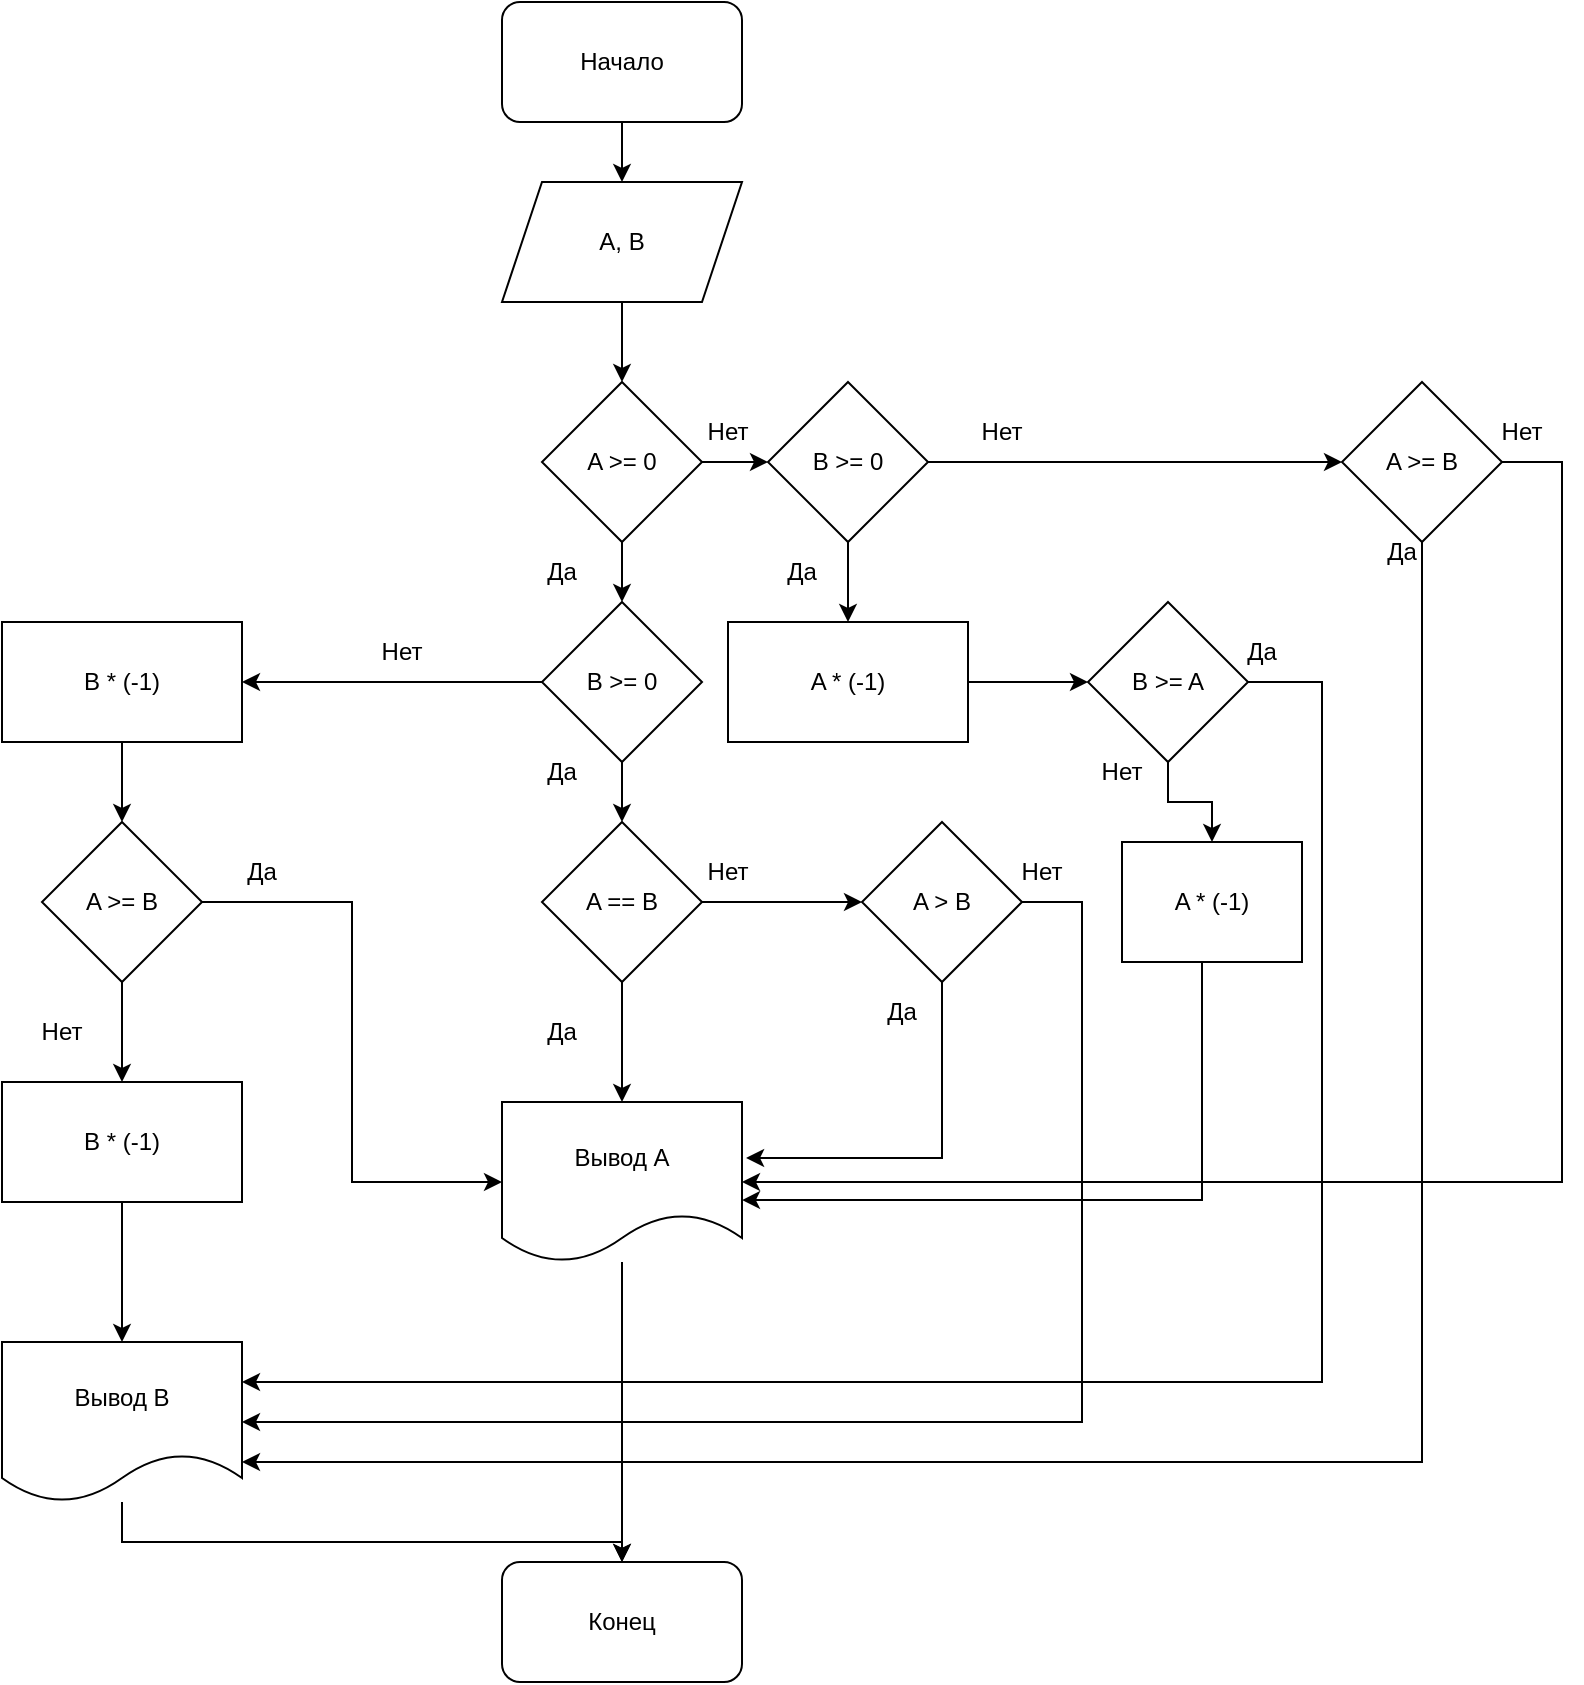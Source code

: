 <mxfile version="20.0.4" type="github">
  <diagram id="15Et1ajyU1Ul9xpJ5kJj" name="Page-1">
    <mxGraphModel dx="1422" dy="765" grid="1" gridSize="10" guides="1" tooltips="1" connect="1" arrows="1" fold="1" page="1" pageScale="1" pageWidth="3300" pageHeight="4681" math="0" shadow="0">
      <root>
        <mxCell id="0" />
        <mxCell id="1" parent="0" />
        <mxCell id="at7NfL0N05Y1dKr3B3kX-13" value="" style="edgeStyle=orthogonalEdgeStyle;rounded=0;orthogonalLoop=1;jettySize=auto;html=1;" edge="1" parent="1" source="at7NfL0N05Y1dKr3B3kX-1" target="at7NfL0N05Y1dKr3B3kX-2">
          <mxGeometry relative="1" as="geometry" />
        </mxCell>
        <mxCell id="at7NfL0N05Y1dKr3B3kX-1" value="Начало" style="rounded=1;whiteSpace=wrap;html=1;" vertex="1" parent="1">
          <mxGeometry x="330" y="40" width="120" height="60" as="geometry" />
        </mxCell>
        <mxCell id="at7NfL0N05Y1dKr3B3kX-12" value="" style="edgeStyle=orthogonalEdgeStyle;rounded=0;orthogonalLoop=1;jettySize=auto;html=1;" edge="1" parent="1" source="at7NfL0N05Y1dKr3B3kX-2" target="at7NfL0N05Y1dKr3B3kX-3">
          <mxGeometry relative="1" as="geometry" />
        </mxCell>
        <mxCell id="at7NfL0N05Y1dKr3B3kX-2" value="A, B" style="shape=parallelogram;perimeter=parallelogramPerimeter;whiteSpace=wrap;html=1;fixedSize=1;" vertex="1" parent="1">
          <mxGeometry x="330" y="130" width="120" height="60" as="geometry" />
        </mxCell>
        <mxCell id="at7NfL0N05Y1dKr3B3kX-8" value="" style="edgeStyle=orthogonalEdgeStyle;rounded=0;orthogonalLoop=1;jettySize=auto;html=1;" edge="1" parent="1" source="at7NfL0N05Y1dKr3B3kX-3" target="at7NfL0N05Y1dKr3B3kX-4">
          <mxGeometry relative="1" as="geometry" />
        </mxCell>
        <mxCell id="at7NfL0N05Y1dKr3B3kX-11" value="" style="edgeStyle=orthogonalEdgeStyle;rounded=0;orthogonalLoop=1;jettySize=auto;html=1;" edge="1" parent="1" source="at7NfL0N05Y1dKr3B3kX-3" target="at7NfL0N05Y1dKr3B3kX-7">
          <mxGeometry relative="1" as="geometry" />
        </mxCell>
        <mxCell id="at7NfL0N05Y1dKr3B3kX-3" value="A &amp;gt;= 0" style="rhombus;whiteSpace=wrap;html=1;" vertex="1" parent="1">
          <mxGeometry x="350" y="230" width="80" height="80" as="geometry" />
        </mxCell>
        <mxCell id="at7NfL0N05Y1dKr3B3kX-9" value="" style="edgeStyle=orthogonalEdgeStyle;rounded=0;orthogonalLoop=1;jettySize=auto;html=1;" edge="1" parent="1" source="at7NfL0N05Y1dKr3B3kX-4" target="at7NfL0N05Y1dKr3B3kX-5">
          <mxGeometry relative="1" as="geometry" />
        </mxCell>
        <mxCell id="at7NfL0N05Y1dKr3B3kX-38" value="" style="edgeStyle=orthogonalEdgeStyle;rounded=0;orthogonalLoop=1;jettySize=auto;html=1;entryX=1;entryY=0.5;entryDx=0;entryDy=0;" edge="1" parent="1" source="at7NfL0N05Y1dKr3B3kX-4" target="at7NfL0N05Y1dKr3B3kX-37">
          <mxGeometry relative="1" as="geometry">
            <mxPoint x="323" y="380" as="targetPoint" />
          </mxGeometry>
        </mxCell>
        <mxCell id="at7NfL0N05Y1dKr3B3kX-4" value="B &amp;gt;= 0" style="rhombus;whiteSpace=wrap;html=1;" vertex="1" parent="1">
          <mxGeometry x="350" y="340" width="80" height="80" as="geometry" />
        </mxCell>
        <mxCell id="at7NfL0N05Y1dKr3B3kX-10" value="" style="edgeStyle=orthogonalEdgeStyle;rounded=0;orthogonalLoop=1;jettySize=auto;html=1;" edge="1" parent="1" source="at7NfL0N05Y1dKr3B3kX-5" target="at7NfL0N05Y1dKr3B3kX-6">
          <mxGeometry relative="1" as="geometry" />
        </mxCell>
        <mxCell id="at7NfL0N05Y1dKr3B3kX-50" value="" style="edgeStyle=orthogonalEdgeStyle;rounded=0;orthogonalLoop=1;jettySize=auto;html=1;" edge="1" parent="1" source="at7NfL0N05Y1dKr3B3kX-5" target="at7NfL0N05Y1dKr3B3kX-49">
          <mxGeometry relative="1" as="geometry" />
        </mxCell>
        <mxCell id="at7NfL0N05Y1dKr3B3kX-5" value="A == B" style="rhombus;whiteSpace=wrap;html=1;" vertex="1" parent="1">
          <mxGeometry x="350" y="450" width="80" height="80" as="geometry" />
        </mxCell>
        <mxCell id="at7NfL0N05Y1dKr3B3kX-68" style="edgeStyle=orthogonalEdgeStyle;rounded=0;orthogonalLoop=1;jettySize=auto;html=1;" edge="1" parent="1" source="at7NfL0N05Y1dKr3B3kX-6">
          <mxGeometry relative="1" as="geometry">
            <mxPoint x="390" y="820" as="targetPoint" />
          </mxGeometry>
        </mxCell>
        <mxCell id="at7NfL0N05Y1dKr3B3kX-6" value="Вывод A" style="shape=document;whiteSpace=wrap;html=1;boundedLbl=1;" vertex="1" parent="1">
          <mxGeometry x="330" y="590" width="120" height="80" as="geometry" />
        </mxCell>
        <mxCell id="at7NfL0N05Y1dKr3B3kX-31" value="" style="edgeStyle=orthogonalEdgeStyle;rounded=0;orthogonalLoop=1;jettySize=auto;html=1;entryX=0.5;entryY=0;entryDx=0;entryDy=0;" edge="1" parent="1" source="at7NfL0N05Y1dKr3B3kX-7" target="at7NfL0N05Y1dKr3B3kX-55">
          <mxGeometry relative="1" as="geometry">
            <mxPoint x="503" y="340" as="targetPoint" />
          </mxGeometry>
        </mxCell>
        <mxCell id="at7NfL0N05Y1dKr3B3kX-54" value="" style="edgeStyle=orthogonalEdgeStyle;rounded=0;orthogonalLoop=1;jettySize=auto;html=1;" edge="1" parent="1" source="at7NfL0N05Y1dKr3B3kX-7" target="at7NfL0N05Y1dKr3B3kX-53">
          <mxGeometry relative="1" as="geometry" />
        </mxCell>
        <mxCell id="at7NfL0N05Y1dKr3B3kX-7" value="B &amp;gt;= 0" style="rhombus;whiteSpace=wrap;html=1;" vertex="1" parent="1">
          <mxGeometry x="463" y="230" width="80" height="80" as="geometry" />
        </mxCell>
        <mxCell id="at7NfL0N05Y1dKr3B3kX-14" value="Да" style="text;html=1;strokeColor=none;fillColor=none;align=center;verticalAlign=middle;whiteSpace=wrap;rounded=0;" vertex="1" parent="1">
          <mxGeometry x="750" y="300" width="60" height="30" as="geometry" />
        </mxCell>
        <mxCell id="at7NfL0N05Y1dKr3B3kX-15" value="Да" style="text;html=1;strokeColor=none;fillColor=none;align=center;verticalAlign=middle;whiteSpace=wrap;rounded=0;" vertex="1" parent="1">
          <mxGeometry x="680" y="350" width="60" height="30" as="geometry" />
        </mxCell>
        <mxCell id="at7NfL0N05Y1dKr3B3kX-16" value="Да" style="text;html=1;strokeColor=none;fillColor=none;align=center;verticalAlign=middle;whiteSpace=wrap;rounded=0;" vertex="1" parent="1">
          <mxGeometry x="500" y="530" width="60" height="30" as="geometry" />
        </mxCell>
        <mxCell id="at7NfL0N05Y1dKr3B3kX-17" value="Да" style="text;html=1;strokeColor=none;fillColor=none;align=center;verticalAlign=middle;whiteSpace=wrap;rounded=0;" vertex="1" parent="1">
          <mxGeometry x="180" y="460" width="60" height="30" as="geometry" />
        </mxCell>
        <mxCell id="at7NfL0N05Y1dKr3B3kX-18" value="Да" style="text;html=1;strokeColor=none;fillColor=none;align=center;verticalAlign=middle;whiteSpace=wrap;rounded=0;" vertex="1" parent="1">
          <mxGeometry x="450" y="310" width="60" height="30" as="geometry" />
        </mxCell>
        <mxCell id="at7NfL0N05Y1dKr3B3kX-19" value="Да" style="text;html=1;strokeColor=none;fillColor=none;align=center;verticalAlign=middle;whiteSpace=wrap;rounded=0;" vertex="1" parent="1">
          <mxGeometry x="330" y="540" width="60" height="30" as="geometry" />
        </mxCell>
        <mxCell id="at7NfL0N05Y1dKr3B3kX-20" value="Да" style="text;html=1;strokeColor=none;fillColor=none;align=center;verticalAlign=middle;whiteSpace=wrap;rounded=0;" vertex="1" parent="1">
          <mxGeometry x="330" y="410" width="60" height="30" as="geometry" />
        </mxCell>
        <mxCell id="at7NfL0N05Y1dKr3B3kX-21" value="Да" style="text;html=1;strokeColor=none;fillColor=none;align=center;verticalAlign=middle;whiteSpace=wrap;rounded=0;" vertex="1" parent="1">
          <mxGeometry x="330" y="310" width="60" height="30" as="geometry" />
        </mxCell>
        <mxCell id="at7NfL0N05Y1dKr3B3kX-23" value="Нет" style="text;html=1;strokeColor=none;fillColor=none;align=center;verticalAlign=middle;whiteSpace=wrap;rounded=0;" vertex="1" parent="1">
          <mxGeometry x="810" y="240" width="60" height="30" as="geometry" />
        </mxCell>
        <mxCell id="at7NfL0N05Y1dKr3B3kX-24" value="Нет" style="text;html=1;strokeColor=none;fillColor=none;align=center;verticalAlign=middle;whiteSpace=wrap;rounded=0;" vertex="1" parent="1">
          <mxGeometry x="610" y="410" width="60" height="30" as="geometry" />
        </mxCell>
        <mxCell id="at7NfL0N05Y1dKr3B3kX-25" value="Нет" style="text;html=1;strokeColor=none;fillColor=none;align=center;verticalAlign=middle;whiteSpace=wrap;rounded=0;" vertex="1" parent="1">
          <mxGeometry x="550" y="240" width="60" height="30" as="geometry" />
        </mxCell>
        <mxCell id="at7NfL0N05Y1dKr3B3kX-26" value="Нет" style="text;html=1;strokeColor=none;fillColor=none;align=center;verticalAlign=middle;whiteSpace=wrap;rounded=0;" vertex="1" parent="1">
          <mxGeometry x="570" y="460" width="60" height="30" as="geometry" />
        </mxCell>
        <mxCell id="at7NfL0N05Y1dKr3B3kX-27" value="Нет" style="text;html=1;strokeColor=none;fillColor=none;align=center;verticalAlign=middle;whiteSpace=wrap;rounded=0;" vertex="1" parent="1">
          <mxGeometry x="250" y="350" width="60" height="30" as="geometry" />
        </mxCell>
        <mxCell id="at7NfL0N05Y1dKr3B3kX-28" value="Нет" style="text;html=1;strokeColor=none;fillColor=none;align=center;verticalAlign=middle;whiteSpace=wrap;rounded=0;" vertex="1" parent="1">
          <mxGeometry x="80" y="540" width="60" height="30" as="geometry" />
        </mxCell>
        <mxCell id="at7NfL0N05Y1dKr3B3kX-29" value="Нет" style="text;html=1;strokeColor=none;fillColor=none;align=center;verticalAlign=middle;whiteSpace=wrap;rounded=0;" vertex="1" parent="1">
          <mxGeometry x="413" y="240" width="60" height="30" as="geometry" />
        </mxCell>
        <mxCell id="at7NfL0N05Y1dKr3B3kX-40" value="" style="edgeStyle=orthogonalEdgeStyle;rounded=0;orthogonalLoop=1;jettySize=auto;html=1;" edge="1" parent="1" source="at7NfL0N05Y1dKr3B3kX-37" target="at7NfL0N05Y1dKr3B3kX-39">
          <mxGeometry relative="1" as="geometry" />
        </mxCell>
        <mxCell id="at7NfL0N05Y1dKr3B3kX-37" value="B * (-1)" style="whiteSpace=wrap;html=1;" vertex="1" parent="1">
          <mxGeometry x="80" y="350" width="120" height="60" as="geometry" />
        </mxCell>
        <mxCell id="at7NfL0N05Y1dKr3B3kX-41" style="edgeStyle=orthogonalEdgeStyle;rounded=0;orthogonalLoop=1;jettySize=auto;html=1;entryX=0;entryY=0.5;entryDx=0;entryDy=0;" edge="1" parent="1" source="at7NfL0N05Y1dKr3B3kX-39" target="at7NfL0N05Y1dKr3B3kX-6">
          <mxGeometry relative="1" as="geometry" />
        </mxCell>
        <mxCell id="at7NfL0N05Y1dKr3B3kX-45" value="" style="edgeStyle=orthogonalEdgeStyle;rounded=0;orthogonalLoop=1;jettySize=auto;html=1;" edge="1" parent="1" source="at7NfL0N05Y1dKr3B3kX-39" target="at7NfL0N05Y1dKr3B3kX-44">
          <mxGeometry relative="1" as="geometry" />
        </mxCell>
        <mxCell id="at7NfL0N05Y1dKr3B3kX-39" value="A &amp;gt;= B" style="rhombus;whiteSpace=wrap;html=1;" vertex="1" parent="1">
          <mxGeometry x="100" y="450" width="80" height="80" as="geometry" />
        </mxCell>
        <mxCell id="at7NfL0N05Y1dKr3B3kX-47" value="" style="edgeStyle=orthogonalEdgeStyle;rounded=0;orthogonalLoop=1;jettySize=auto;html=1;" edge="1" parent="1" source="at7NfL0N05Y1dKr3B3kX-44" target="at7NfL0N05Y1dKr3B3kX-46">
          <mxGeometry relative="1" as="geometry" />
        </mxCell>
        <mxCell id="at7NfL0N05Y1dKr3B3kX-44" value="B * (-1)" style="whiteSpace=wrap;html=1;" vertex="1" parent="1">
          <mxGeometry x="80" y="580" width="120" height="60" as="geometry" />
        </mxCell>
        <mxCell id="at7NfL0N05Y1dKr3B3kX-67" style="edgeStyle=orthogonalEdgeStyle;rounded=0;orthogonalLoop=1;jettySize=auto;html=1;entryX=0.5;entryY=0;entryDx=0;entryDy=0;" edge="1" parent="1" source="at7NfL0N05Y1dKr3B3kX-46" target="at7NfL0N05Y1dKr3B3kX-66">
          <mxGeometry relative="1" as="geometry">
            <Array as="points">
              <mxPoint x="140" y="810" />
              <mxPoint x="390" y="810" />
            </Array>
          </mxGeometry>
        </mxCell>
        <mxCell id="at7NfL0N05Y1dKr3B3kX-46" value="Вывод B" style="shape=document;whiteSpace=wrap;html=1;boundedLbl=1;" vertex="1" parent="1">
          <mxGeometry x="80" y="710" width="120" height="80" as="geometry" />
        </mxCell>
        <mxCell id="at7NfL0N05Y1dKr3B3kX-51" style="edgeStyle=orthogonalEdgeStyle;rounded=0;orthogonalLoop=1;jettySize=auto;html=1;entryX=1.017;entryY=0.35;entryDx=0;entryDy=0;entryPerimeter=0;" edge="1" parent="1" source="at7NfL0N05Y1dKr3B3kX-49" target="at7NfL0N05Y1dKr3B3kX-6">
          <mxGeometry relative="1" as="geometry">
            <mxPoint x="550" y="620" as="targetPoint" />
            <Array as="points">
              <mxPoint x="550" y="618" />
            </Array>
          </mxGeometry>
        </mxCell>
        <mxCell id="at7NfL0N05Y1dKr3B3kX-52" style="edgeStyle=orthogonalEdgeStyle;rounded=0;orthogonalLoop=1;jettySize=auto;html=1;entryX=1;entryY=0.5;entryDx=0;entryDy=0;" edge="1" parent="1" source="at7NfL0N05Y1dKr3B3kX-49" target="at7NfL0N05Y1dKr3B3kX-46">
          <mxGeometry relative="1" as="geometry">
            <Array as="points">
              <mxPoint x="620" y="490" />
              <mxPoint x="620" y="750" />
            </Array>
          </mxGeometry>
        </mxCell>
        <mxCell id="at7NfL0N05Y1dKr3B3kX-49" value="A &amp;gt; B" style="rhombus;whiteSpace=wrap;html=1;" vertex="1" parent="1">
          <mxGeometry x="510" y="450" width="80" height="80" as="geometry" />
        </mxCell>
        <mxCell id="at7NfL0N05Y1dKr3B3kX-64" style="edgeStyle=orthogonalEdgeStyle;rounded=0;orthogonalLoop=1;jettySize=auto;html=1;entryX=1;entryY=0.75;entryDx=0;entryDy=0;" edge="1" parent="1" source="at7NfL0N05Y1dKr3B3kX-53" target="at7NfL0N05Y1dKr3B3kX-46">
          <mxGeometry relative="1" as="geometry">
            <Array as="points">
              <mxPoint x="790" y="770" />
            </Array>
          </mxGeometry>
        </mxCell>
        <mxCell id="at7NfL0N05Y1dKr3B3kX-65" style="edgeStyle=orthogonalEdgeStyle;rounded=0;orthogonalLoop=1;jettySize=auto;html=1;entryX=1;entryY=0.5;entryDx=0;entryDy=0;" edge="1" parent="1" source="at7NfL0N05Y1dKr3B3kX-53" target="at7NfL0N05Y1dKr3B3kX-6">
          <mxGeometry relative="1" as="geometry">
            <Array as="points">
              <mxPoint x="860" y="270" />
              <mxPoint x="860" y="630" />
            </Array>
          </mxGeometry>
        </mxCell>
        <mxCell id="at7NfL0N05Y1dKr3B3kX-53" value="A &amp;gt;= B" style="rhombus;whiteSpace=wrap;html=1;" vertex="1" parent="1">
          <mxGeometry x="750" y="230" width="80" height="80" as="geometry" />
        </mxCell>
        <mxCell id="at7NfL0N05Y1dKr3B3kX-57" value="" style="edgeStyle=orthogonalEdgeStyle;rounded=0;orthogonalLoop=1;jettySize=auto;html=1;" edge="1" parent="1" source="at7NfL0N05Y1dKr3B3kX-55" target="at7NfL0N05Y1dKr3B3kX-56">
          <mxGeometry relative="1" as="geometry" />
        </mxCell>
        <mxCell id="at7NfL0N05Y1dKr3B3kX-55" value="A * (-1)" style="rounded=0;whiteSpace=wrap;html=1;" vertex="1" parent="1">
          <mxGeometry x="443" y="350" width="120" height="60" as="geometry" />
        </mxCell>
        <mxCell id="at7NfL0N05Y1dKr3B3kX-59" style="edgeStyle=orthogonalEdgeStyle;rounded=0;orthogonalLoop=1;jettySize=auto;html=1;entryX=1;entryY=0.25;entryDx=0;entryDy=0;" edge="1" parent="1" source="at7NfL0N05Y1dKr3B3kX-56" target="at7NfL0N05Y1dKr3B3kX-46">
          <mxGeometry relative="1" as="geometry">
            <Array as="points">
              <mxPoint x="740" y="380" />
              <mxPoint x="740" y="730" />
            </Array>
          </mxGeometry>
        </mxCell>
        <mxCell id="at7NfL0N05Y1dKr3B3kX-62" value="" style="edgeStyle=orthogonalEdgeStyle;rounded=0;orthogonalLoop=1;jettySize=auto;html=1;" edge="1" parent="1" source="at7NfL0N05Y1dKr3B3kX-56" target="at7NfL0N05Y1dKr3B3kX-61">
          <mxGeometry relative="1" as="geometry" />
        </mxCell>
        <mxCell id="at7NfL0N05Y1dKr3B3kX-56" value="B &amp;gt;= A" style="rhombus;whiteSpace=wrap;html=1;rounded=0;" vertex="1" parent="1">
          <mxGeometry x="623" y="340" width="80" height="80" as="geometry" />
        </mxCell>
        <mxCell id="at7NfL0N05Y1dKr3B3kX-63" style="edgeStyle=orthogonalEdgeStyle;rounded=0;orthogonalLoop=1;jettySize=auto;html=1;entryX=1;entryY=0.613;entryDx=0;entryDy=0;entryPerimeter=0;" edge="1" parent="1" source="at7NfL0N05Y1dKr3B3kX-61" target="at7NfL0N05Y1dKr3B3kX-6">
          <mxGeometry relative="1" as="geometry">
            <Array as="points">
              <mxPoint x="680" y="639" />
            </Array>
          </mxGeometry>
        </mxCell>
        <mxCell id="at7NfL0N05Y1dKr3B3kX-61" value="A * (-1)" style="whiteSpace=wrap;html=1;rounded=0;" vertex="1" parent="1">
          <mxGeometry x="640" y="460" width="90" height="60" as="geometry" />
        </mxCell>
        <mxCell id="at7NfL0N05Y1dKr3B3kX-66" value="Конец" style="rounded=1;whiteSpace=wrap;html=1;" vertex="1" parent="1">
          <mxGeometry x="330" y="820" width="120" height="60" as="geometry" />
        </mxCell>
        <mxCell id="at7NfL0N05Y1dKr3B3kX-69" value="Нет" style="text;html=1;strokeColor=none;fillColor=none;align=center;verticalAlign=middle;whiteSpace=wrap;rounded=0;" vertex="1" parent="1">
          <mxGeometry x="413" y="460" width="60" height="30" as="geometry" />
        </mxCell>
      </root>
    </mxGraphModel>
  </diagram>
</mxfile>
